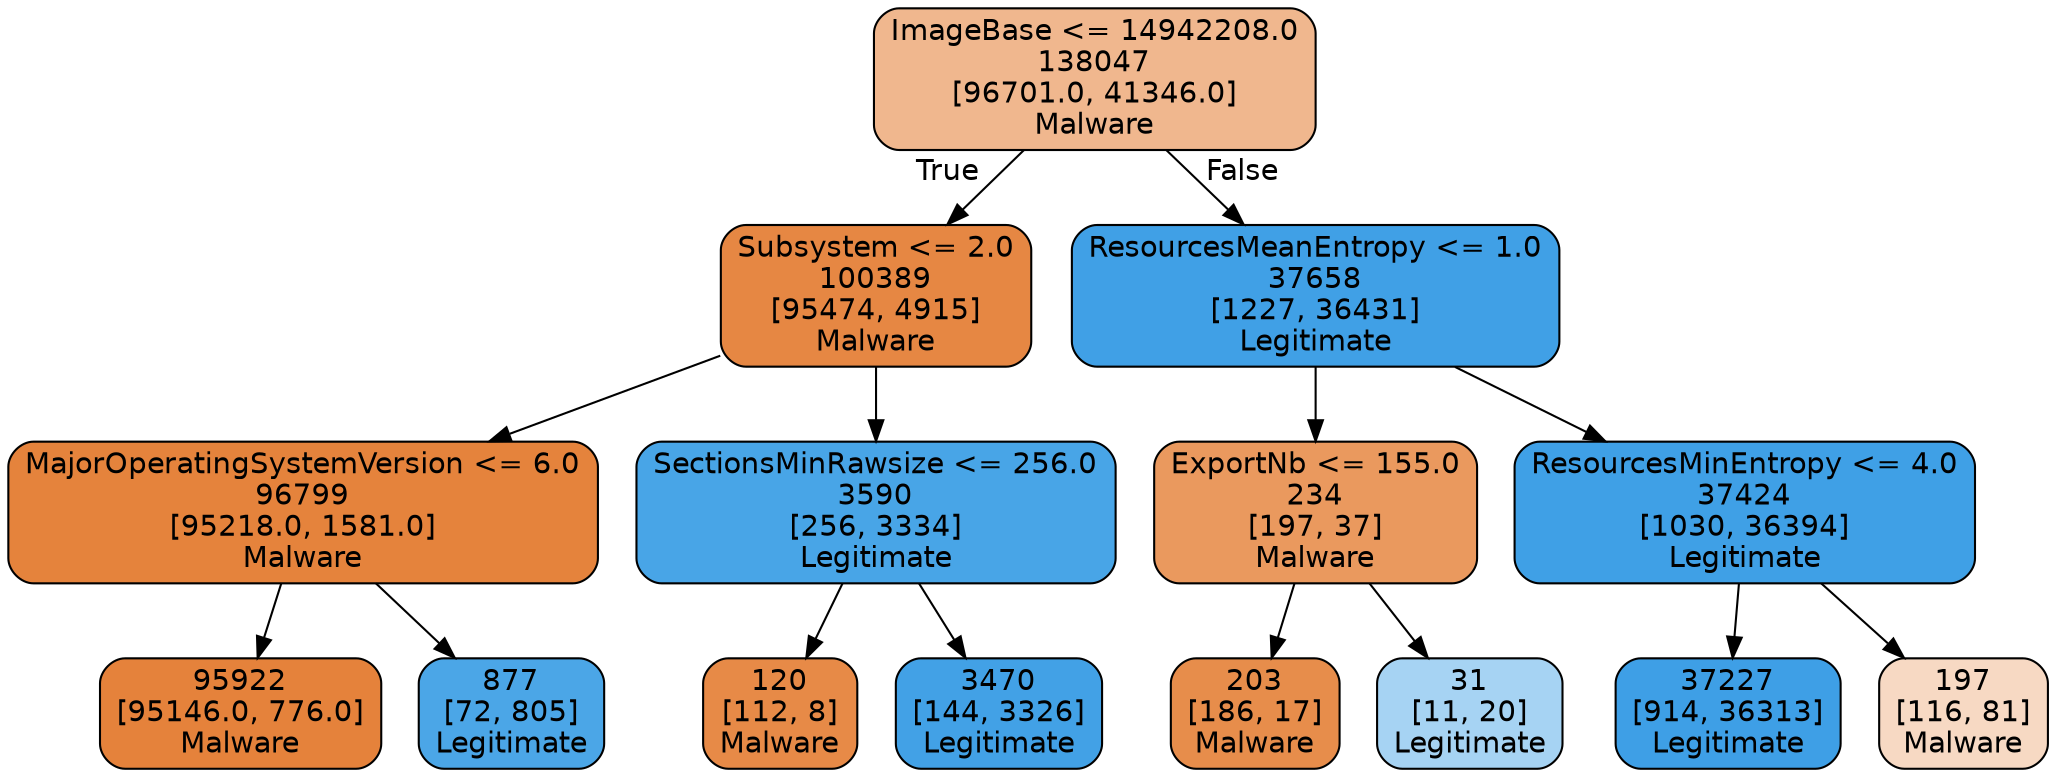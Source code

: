 digraph Tree {
node [shape=box, style="filled, rounded", color="black", fontname="helvetica"] ;
edge [fontname="helvetica"] ;
0 [label="ImageBase <= 14942208.0\n138047\n[96701.0, 41346.0]\nMalware", fillcolor="#f0b78e"] ;
1 [label="Subsystem <= 2.0\n100389\n[95474, 4915]\nMalware", fillcolor="#e68743"] ;
0 -> 1 [labeldistance=2.5, labelangle=45, headlabel="True"] ;
2 [label="MajorOperatingSystemVersion <= 6.0\n96799\n[95218.0, 1581.0]\nMalware", fillcolor="#e5833c"] ;
1 -> 2 ;
3 [label="95922\n[95146.0, 776.0]\nMalware", fillcolor="#e5823b"] ;
2 -> 3 ;
4 [label="877\n[72, 805]\nLegitimate", fillcolor="#4ba6e7"] ;
2 -> 4 ;
5 [label="SectionsMinRawsize <= 256.0\n3590\n[256, 3334]\nLegitimate", fillcolor="#48a5e7"] ;
1 -> 5 ;
6 [label="120\n[112, 8]\nMalware", fillcolor="#e78a47"] ;
5 -> 6 ;
7 [label="3470\n[144, 3326]\nLegitimate", fillcolor="#42a1e6"] ;
5 -> 7 ;
8 [label="ResourcesMeanEntropy <= 1.0\n37658\n[1227, 36431]\nLegitimate", fillcolor="#40a0e6"] ;
0 -> 8 [labeldistance=2.5, labelangle=-45, headlabel="False"] ;
9 [label="ExportNb <= 155.0\n234\n[197, 37]\nMalware", fillcolor="#ea995e"] ;
8 -> 9 ;
10 [label="203\n[186, 17]\nMalware", fillcolor="#e78d4b"] ;
9 -> 10 ;
11 [label="31\n[11, 20]\nLegitimate", fillcolor="#a6d3f3"] ;
9 -> 11 ;
12 [label="ResourcesMinEntropy <= 4.0\n37424\n[1030, 36394]\nLegitimate", fillcolor="#3fa0e6"] ;
8 -> 12 ;
13 [label="37227\n[914, 36313]\nLegitimate", fillcolor="#3e9fe6"] ;
12 -> 13 ;
14 [label="197\n[116, 81]\nMalware", fillcolor="#f7d9c3"] ;
12 -> 14 ;
}